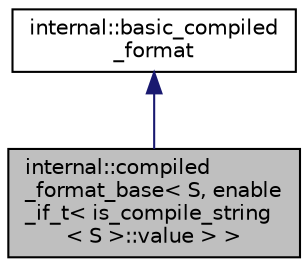 digraph "internal::compiled_format_base&lt; S, enable_if_t&lt; is_compile_string&lt; S &gt;::value &gt; &gt;"
{
  edge [fontname="Helvetica",fontsize="10",labelfontname="Helvetica",labelfontsize="10"];
  node [fontname="Helvetica",fontsize="10",shape=record];
  Node0 [label="internal::compiled\l_format_base\< S, enable\l_if_t\< is_compile_string\l\< S \>::value \> \>",height=0.2,width=0.4,color="black", fillcolor="grey75", style="filled", fontcolor="black"];
  Node1 -> Node0 [dir="back",color="midnightblue",fontsize="10",style="solid",fontname="Helvetica"];
  Node1 [label="internal::basic_compiled\l_format",height=0.2,width=0.4,color="black", fillcolor="white", style="filled",URL="$structinternal_1_1basic__compiled__format.html"];
}
